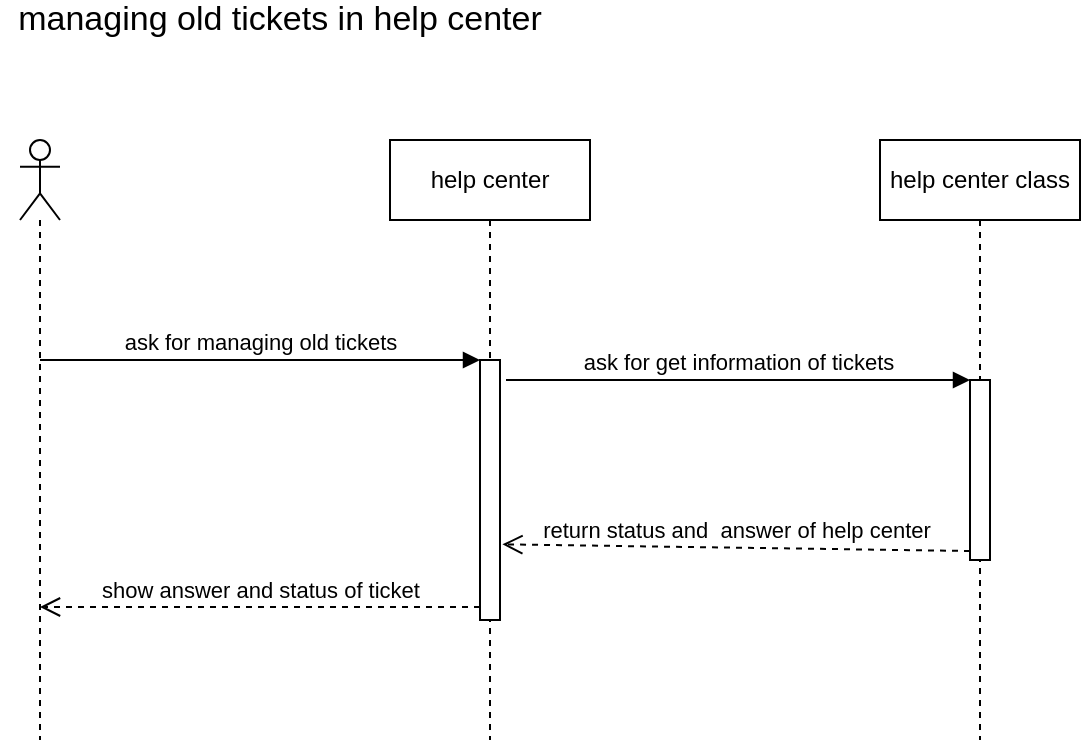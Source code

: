 <mxfile version="10.6.7" type="github"><diagram id="lq2m1D5cAsY5kQto9I6t" name="Page-1"><mxGraphModel dx="821" dy="636" grid="1" gridSize="10" guides="1" tooltips="1" connect="1" arrows="1" fold="1" page="1" pageScale="1" pageWidth="827" pageHeight="583" math="0" shadow="0"><root><mxCell id="0"/><mxCell id="1" parent="0"/><mxCell id="W0xB7NAxxNmgmXyaPMiX-1" value="" style="shape=umlLifeline;participant=umlActor;perimeter=lifelinePerimeter;whiteSpace=wrap;html=1;container=1;collapsible=0;recursiveResize=0;verticalAlign=top;spacingTop=36;labelBackgroundColor=#ffffff;outlineConnect=0;" parent="1" vertex="1"><mxGeometry x="80" y="120" width="20" height="300" as="geometry"/></mxCell><mxCell id="W0xB7NAxxNmgmXyaPMiX-2" value="help center" style="shape=umlLifeline;perimeter=lifelinePerimeter;whiteSpace=wrap;html=1;container=1;collapsible=0;recursiveResize=0;outlineConnect=0;" parent="1" vertex="1"><mxGeometry x="265" y="120" width="100" height="300" as="geometry"/></mxCell><mxCell id="W0xB7NAxxNmgmXyaPMiX-4" value="" style="html=1;points=[];perimeter=orthogonalPerimeter;" parent="W0xB7NAxxNmgmXyaPMiX-2" vertex="1"><mxGeometry x="45" y="110" width="10" height="130" as="geometry"/></mxCell><mxCell id="W0xB7NAxxNmgmXyaPMiX-3" value="help center class" style="shape=umlLifeline;perimeter=lifelinePerimeter;whiteSpace=wrap;html=1;container=1;collapsible=0;recursiveResize=0;outlineConnect=0;" parent="1" vertex="1"><mxGeometry x="510" y="120" width="100" height="300" as="geometry"/></mxCell><mxCell id="W0xB7NAxxNmgmXyaPMiX-7" value="" style="html=1;points=[];perimeter=orthogonalPerimeter;" parent="W0xB7NAxxNmgmXyaPMiX-3" vertex="1"><mxGeometry x="45" y="120" width="10" height="90" as="geometry"/></mxCell><mxCell id="W0xB7NAxxNmgmXyaPMiX-5" value="ask for managing old tickets" style="html=1;verticalAlign=bottom;endArrow=block;entryX=0;entryY=0;" parent="1" source="W0xB7NAxxNmgmXyaPMiX-1" target="W0xB7NAxxNmgmXyaPMiX-4" edge="1"><mxGeometry relative="1" as="geometry"><mxPoint x="185" y="230" as="sourcePoint"/></mxGeometry></mxCell><mxCell id="W0xB7NAxxNmgmXyaPMiX-6" value="show answer and status of ticket" style="html=1;verticalAlign=bottom;endArrow=open;dashed=1;endSize=8;exitX=0;exitY=0.95;" parent="1" source="W0xB7NAxxNmgmXyaPMiX-4" target="W0xB7NAxxNmgmXyaPMiX-1" edge="1"><mxGeometry relative="1" as="geometry"><mxPoint x="240" y="306" as="targetPoint"/></mxGeometry></mxCell><mxCell id="W0xB7NAxxNmgmXyaPMiX-8" value="ask for get information of tickets" style="html=1;verticalAlign=bottom;endArrow=block;entryX=0;entryY=0;" parent="1" target="W0xB7NAxxNmgmXyaPMiX-7" edge="1"><mxGeometry relative="1" as="geometry"><mxPoint x="323" y="240" as="sourcePoint"/></mxGeometry></mxCell><mxCell id="W0xB7NAxxNmgmXyaPMiX-9" value="return status and &amp;nbsp;answer of help center" style="html=1;verticalAlign=bottom;endArrow=open;dashed=1;endSize=8;exitX=0;exitY=0.95;entryX=1.12;entryY=0.709;entryDx=0;entryDy=0;entryPerimeter=0;" parent="1" source="W0xB7NAxxNmgmXyaPMiX-7" target="W0xB7NAxxNmgmXyaPMiX-4" edge="1"><mxGeometry relative="1" as="geometry"><mxPoint x="330" y="325" as="targetPoint"/></mxGeometry></mxCell><mxCell id="W0xB7NAxxNmgmXyaPMiX-10" value="&lt;font style=&quot;font-size: 17px&quot;&gt;managing old tickets in help center&lt;/font&gt;" style="text;html=1;strokeColor=none;fillColor=none;align=center;verticalAlign=middle;whiteSpace=wrap;rounded=0;" parent="1" vertex="1"><mxGeometry x="70" y="50" width="280" height="20" as="geometry"/></mxCell></root></mxGraphModel></diagram></mxfile>